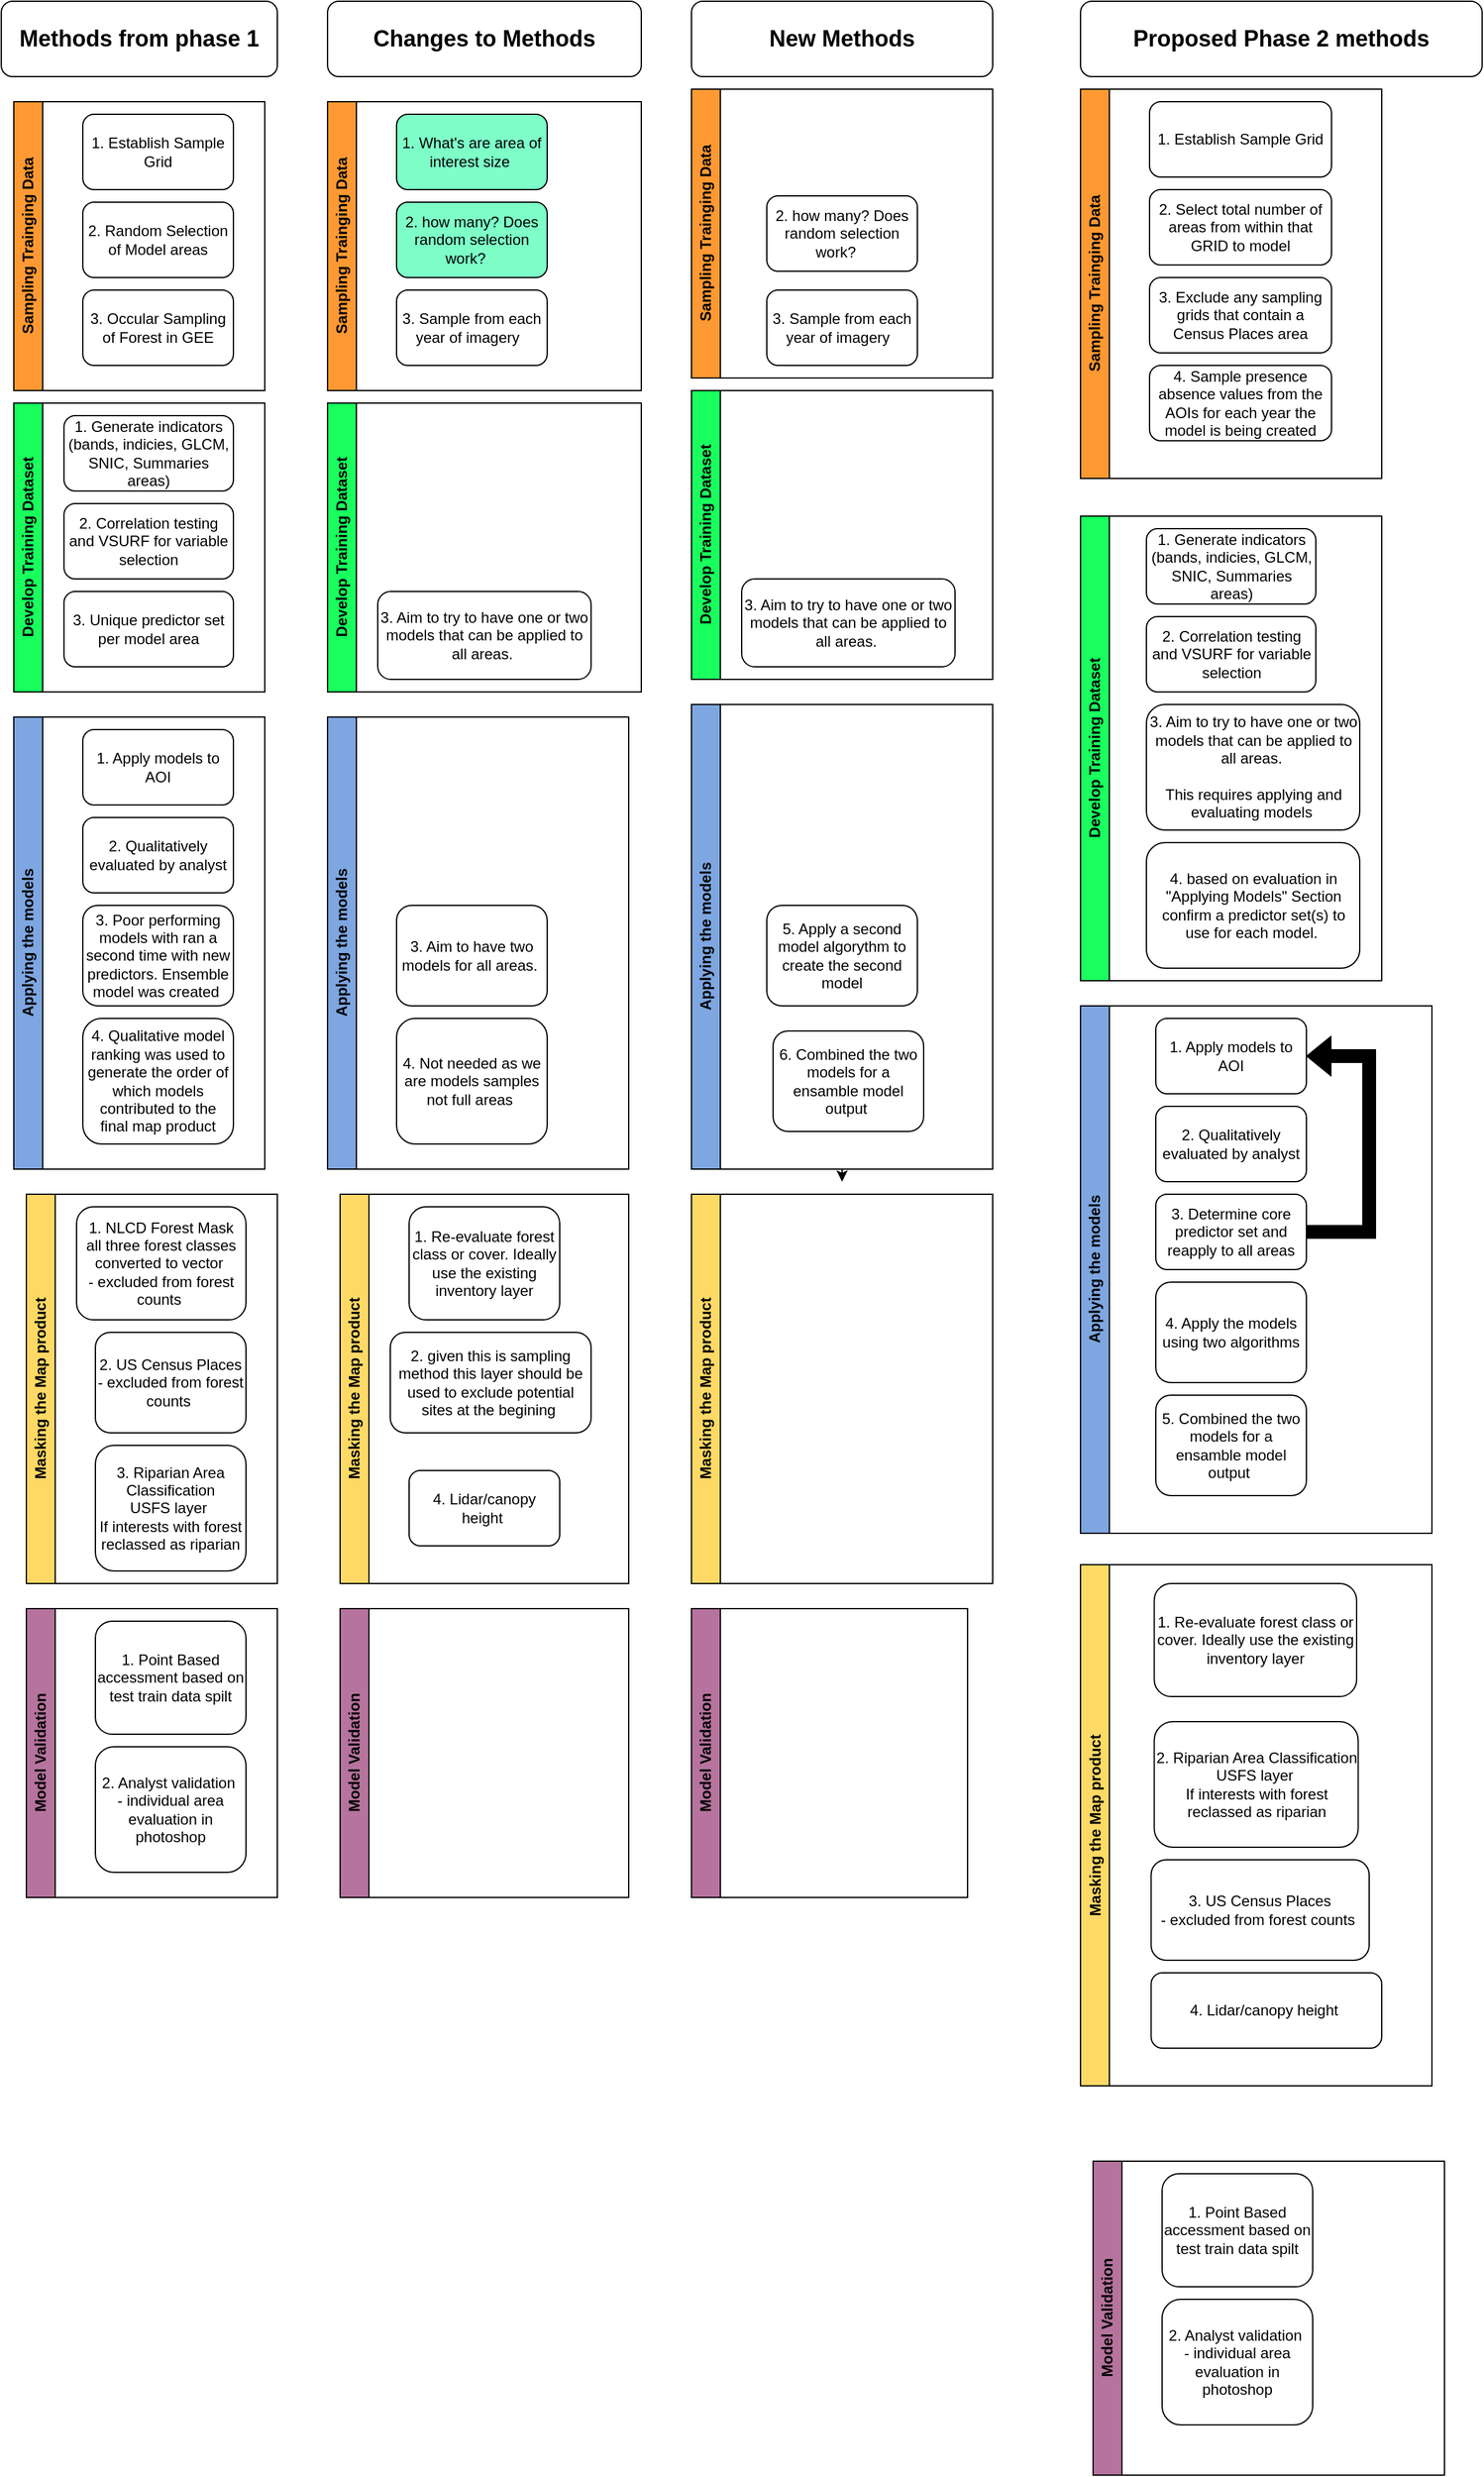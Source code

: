 <mxfile version="22.1.11" type="device">
  <diagram name="Page-1" id="XgXvrqbDAfxgzk8a_g16">
    <mxGraphModel dx="834" dy="1684" grid="1" gridSize="10" guides="1" tooltips="1" connect="1" arrows="1" fold="1" page="1" pageScale="1" pageWidth="850" pageHeight="1100" math="0" shadow="0">
      <root>
        <mxCell id="0" />
        <mxCell id="1" parent="0" />
        <mxCell id="4vsMfz4z2Tz5D8rJ1TlB-2" value="&lt;b&gt;&lt;font style=&quot;font-size: 18px;&quot;&gt;Methods from phase 1&lt;/font&gt;&lt;/b&gt;" style="rounded=1;whiteSpace=wrap;html=1;fillColor=#FFFFFF;" parent="1" vertex="1">
          <mxGeometry x="40" y="250" width="220" height="60" as="geometry" />
        </mxCell>
        <mxCell id="4vsMfz4z2Tz5D8rJ1TlB-3" value="&lt;b&gt;&lt;font style=&quot;font-size: 18px;&quot;&gt;Changes to Methods&lt;br&gt;&lt;/font&gt;&lt;/b&gt;" style="rounded=1;whiteSpace=wrap;html=1;fillColor=#FFFFFF;" parent="1" vertex="1">
          <mxGeometry x="300" y="250" width="250" height="60" as="geometry" />
        </mxCell>
        <mxCell id="4vsMfz4z2Tz5D8rJ1TlB-4" value="&lt;b&gt;&lt;font style=&quot;font-size: 18px;&quot;&gt;New Methods&lt;br&gt;&lt;/font&gt;&lt;/b&gt;" style="rounded=1;whiteSpace=wrap;html=1;fillColor=#FFFFFF;" parent="1" vertex="1">
          <mxGeometry x="590" y="250" width="240" height="60" as="geometry" />
        </mxCell>
        <mxCell id="4vsMfz4z2Tz5D8rJ1TlB-5" value="&lt;b&gt;&lt;font style=&quot;font-size: 18px;&quot;&gt;Proposed Phase 2 methods&lt;br&gt;&lt;/font&gt;&lt;/b&gt;" style="rounded=1;whiteSpace=wrap;html=1;fillColor=#FFFFFF;" parent="1" vertex="1">
          <mxGeometry x="900" y="250" width="320" height="60" as="geometry" />
        </mxCell>
        <mxCell id="4vsMfz4z2Tz5D8rJ1TlB-6" value="1. Establish Sample Grid" style="rounded=1;whiteSpace=wrap;html=1;" parent="1" vertex="1">
          <mxGeometry x="105" y="340" width="120" height="60" as="geometry" />
        </mxCell>
        <mxCell id="4vsMfz4z2Tz5D8rJ1TlB-9" value="Sampling Trainging Data" style="swimlane;horizontal=0;whiteSpace=wrap;html=1;fillColor=#FF9933;" parent="1" vertex="1">
          <mxGeometry x="50" y="330" width="200" height="230" as="geometry" />
        </mxCell>
        <mxCell id="4vsMfz4z2Tz5D8rJ1TlB-7" value="3. Occular Sampling of Forest in GEE" style="rounded=1;whiteSpace=wrap;html=1;" parent="4vsMfz4z2Tz5D8rJ1TlB-9" vertex="1">
          <mxGeometry x="55" y="150" width="120" height="60" as="geometry" />
        </mxCell>
        <mxCell id="4vsMfz4z2Tz5D8rJ1TlB-8" value="2. Random Selection of Model areas" style="rounded=1;whiteSpace=wrap;html=1;" parent="4vsMfz4z2Tz5D8rJ1TlB-9" vertex="1">
          <mxGeometry x="55" y="80" width="120" height="60" as="geometry" />
        </mxCell>
        <mxCell id="4vsMfz4z2Tz5D8rJ1TlB-11" value="1. Generate indicators (bands, indicies, GLCM, SNIC, Summaries areas)" style="rounded=1;whiteSpace=wrap;html=1;" parent="1" vertex="1">
          <mxGeometry x="90" y="580" width="135" height="60" as="geometry" />
        </mxCell>
        <mxCell id="4vsMfz4z2Tz5D8rJ1TlB-12" value="Develop Training Dataset" style="swimlane;horizontal=0;whiteSpace=wrap;html=1;fillColor=#19FF5E;" parent="1" vertex="1">
          <mxGeometry x="50" y="570" width="200" height="230" as="geometry" />
        </mxCell>
        <mxCell id="4vsMfz4z2Tz5D8rJ1TlB-13" value="3. Unique predictor set per model area" style="rounded=1;whiteSpace=wrap;html=1;" parent="4vsMfz4z2Tz5D8rJ1TlB-12" vertex="1">
          <mxGeometry x="40" y="150" width="135" height="60" as="geometry" />
        </mxCell>
        <mxCell id="4vsMfz4z2Tz5D8rJ1TlB-14" value="2. Correlation testing and VSURF for variable selection" style="rounded=1;whiteSpace=wrap;html=1;" parent="4vsMfz4z2Tz5D8rJ1TlB-12" vertex="1">
          <mxGeometry x="40" y="80" width="135" height="60" as="geometry" />
        </mxCell>
        <mxCell id="4vsMfz4z2Tz5D8rJ1TlB-16" value="Masking the Map product" style="swimlane;horizontal=0;whiteSpace=wrap;html=1;fillColor=#FFD966;" parent="1" vertex="1">
          <mxGeometry x="60" y="1200" width="200" height="310" as="geometry" />
        </mxCell>
        <mxCell id="4vsMfz4z2Tz5D8rJ1TlB-17" value="2. US Census Places&lt;br&gt;- excluded from forest counts&amp;nbsp;" style="rounded=1;whiteSpace=wrap;html=1;" parent="4vsMfz4z2Tz5D8rJ1TlB-16" vertex="1">
          <mxGeometry x="55" y="110" width="120" height="80" as="geometry" />
        </mxCell>
        <mxCell id="4vsMfz4z2Tz5D8rJ1TlB-18" value="1. NLCD Forest Mask&lt;br&gt;all three forest classes&lt;br&gt;converted to vector&amp;nbsp;&lt;br&gt;- excluded from forest counts&amp;nbsp;" style="rounded=1;whiteSpace=wrap;html=1;" parent="4vsMfz4z2Tz5D8rJ1TlB-16" vertex="1">
          <mxGeometry x="40" y="10" width="135" height="90" as="geometry" />
        </mxCell>
        <mxCell id="4vsMfz4z2Tz5D8rJ1TlB-19" value="3. Riparian Area Classification&lt;br&gt;USFS layer&amp;nbsp;&lt;br&gt;If interests with forest reclassed as riparian" style="rounded=1;whiteSpace=wrap;html=1;" parent="4vsMfz4z2Tz5D8rJ1TlB-16" vertex="1">
          <mxGeometry x="55" y="200" width="120" height="100" as="geometry" />
        </mxCell>
        <mxCell id="4vsMfz4z2Tz5D8rJ1TlB-22" value="Applying the models" style="swimlane;horizontal=0;whiteSpace=wrap;html=1;fillColor=#7EA6E0;" parent="1" vertex="1">
          <mxGeometry x="50" y="820" width="200" height="360" as="geometry" />
        </mxCell>
        <mxCell id="4vsMfz4z2Tz5D8rJ1TlB-23" value="3. Poor performing models with ran a second time with new predictors. Ensemble model was created&amp;nbsp;" style="rounded=1;whiteSpace=wrap;html=1;" parent="4vsMfz4z2Tz5D8rJ1TlB-22" vertex="1">
          <mxGeometry x="55" y="150" width="120" height="80" as="geometry" />
        </mxCell>
        <mxCell id="4vsMfz4z2Tz5D8rJ1TlB-24" value="2. Qualitatively evaluated by analyst" style="rounded=1;whiteSpace=wrap;html=1;" parent="4vsMfz4z2Tz5D8rJ1TlB-22" vertex="1">
          <mxGeometry x="55" y="80" width="120" height="60" as="geometry" />
        </mxCell>
        <mxCell id="4vsMfz4z2Tz5D8rJ1TlB-25" value="4. Qualitative model ranking was used to generate the order of which models contributed to the final map product" style="rounded=1;whiteSpace=wrap;html=1;" parent="4vsMfz4z2Tz5D8rJ1TlB-22" vertex="1">
          <mxGeometry x="55" y="240" width="120" height="100" as="geometry" />
        </mxCell>
        <mxCell id="4vsMfz4z2Tz5D8rJ1TlB-15" value="1. Apply models to AOI" style="rounded=1;whiteSpace=wrap;html=1;" parent="4vsMfz4z2Tz5D8rJ1TlB-22" vertex="1">
          <mxGeometry x="55" y="10" width="120" height="60" as="geometry" />
        </mxCell>
        <mxCell id="4vsMfz4z2Tz5D8rJ1TlB-27" value="Model Validation" style="swimlane;horizontal=0;whiteSpace=wrap;html=1;fillColor=#B5739D;" parent="1" vertex="1">
          <mxGeometry x="60" y="1530" width="200" height="230" as="geometry" />
        </mxCell>
        <mxCell id="4vsMfz4z2Tz5D8rJ1TlB-29" value="1. Point Based accessment based on test train data spilt" style="rounded=1;whiteSpace=wrap;html=1;" parent="4vsMfz4z2Tz5D8rJ1TlB-27" vertex="1">
          <mxGeometry x="55" y="10" width="120" height="90" as="geometry" />
        </mxCell>
        <mxCell id="4vsMfz4z2Tz5D8rJ1TlB-31" value="2. Analyst validation&amp;nbsp;&lt;br&gt;- individual area evaluation in photoshop" style="rounded=1;whiteSpace=wrap;html=1;" parent="4vsMfz4z2Tz5D8rJ1TlB-27" vertex="1">
          <mxGeometry x="55" y="110" width="120" height="100" as="geometry" />
        </mxCell>
        <mxCell id="4vsMfz4z2Tz5D8rJ1TlB-32" value="1. What&#39;s are area of interest size&amp;nbsp;" style="rounded=1;whiteSpace=wrap;html=1;fillColor=#7DFFC7;" parent="1" vertex="1">
          <mxGeometry x="355" y="340" width="120" height="60" as="geometry" />
        </mxCell>
        <mxCell id="4vsMfz4z2Tz5D8rJ1TlB-33" value="Sampling Trainging Data" style="swimlane;horizontal=0;whiteSpace=wrap;html=1;fillColor=#FF9933;" parent="1" vertex="1">
          <mxGeometry x="300" y="330" width="250" height="230" as="geometry" />
        </mxCell>
        <mxCell id="4vsMfz4z2Tz5D8rJ1TlB-35" value="2. how many? Does random selection work?&amp;nbsp; &amp;nbsp;" style="rounded=1;whiteSpace=wrap;html=1;fillColor=#7DFFC7;" parent="4vsMfz4z2Tz5D8rJ1TlB-33" vertex="1">
          <mxGeometry x="55" y="80" width="120" height="60" as="geometry" />
        </mxCell>
        <mxCell id="4vsMfz4z2Tz5D8rJ1TlB-56" value="3. Sample from each year of imagery&amp;nbsp;&amp;nbsp;" style="rounded=1;whiteSpace=wrap;html=1;" parent="4vsMfz4z2Tz5D8rJ1TlB-33" vertex="1">
          <mxGeometry x="55" y="150" width="120" height="60" as="geometry" />
        </mxCell>
        <mxCell id="4vsMfz4z2Tz5D8rJ1TlB-37" value="Develop Training Dataset" style="swimlane;horizontal=0;whiteSpace=wrap;html=1;fillColor=#19FF5E;" parent="1" vertex="1">
          <mxGeometry x="300" y="570" width="250" height="230" as="geometry" />
        </mxCell>
        <mxCell id="4vsMfz4z2Tz5D8rJ1TlB-38" value="3. Aim to try to have one or two models that can be applied to all areas.&amp;nbsp;" style="rounded=1;whiteSpace=wrap;html=1;" parent="4vsMfz4z2Tz5D8rJ1TlB-37" vertex="1">
          <mxGeometry x="40" y="150" width="170" height="70" as="geometry" />
        </mxCell>
        <mxCell id="4vsMfz4z2Tz5D8rJ1TlB-41" value="Masking the Map product" style="swimlane;horizontal=0;whiteSpace=wrap;html=1;fillColor=#FFD966;" parent="1" vertex="1">
          <mxGeometry x="310" y="1200" width="230" height="310" as="geometry" />
        </mxCell>
        <mxCell id="4vsMfz4z2Tz5D8rJ1TlB-42" value="2. given this is sampling method this layer should be used to exclude potential sites at the begining&amp;nbsp;" style="rounded=1;whiteSpace=wrap;html=1;" parent="4vsMfz4z2Tz5D8rJ1TlB-41" vertex="1">
          <mxGeometry x="40" y="110" width="160" height="80" as="geometry" />
        </mxCell>
        <mxCell id="4vsMfz4z2Tz5D8rJ1TlB-43" value="1. Re-evaluate forest class or cover. Ideally use the existing inventory layer" style="rounded=1;whiteSpace=wrap;html=1;" parent="4vsMfz4z2Tz5D8rJ1TlB-41" vertex="1">
          <mxGeometry x="55" y="10" width="120" height="90" as="geometry" />
        </mxCell>
        <mxCell id="kP4h5NAxNEK3TfX8CT-P-1" value="4. Lidar/canopy height&amp;nbsp;" style="rounded=1;whiteSpace=wrap;html=1;" parent="4vsMfz4z2Tz5D8rJ1TlB-41" vertex="1">
          <mxGeometry x="55" y="220" width="120" height="60" as="geometry" />
        </mxCell>
        <mxCell id="4vsMfz4z2Tz5D8rJ1TlB-46" value="Applying the models" style="swimlane;horizontal=0;whiteSpace=wrap;html=1;fillColor=#7EA6E0;" parent="1" vertex="1">
          <mxGeometry x="300" y="820" width="240" height="360" as="geometry" />
        </mxCell>
        <mxCell id="4vsMfz4z2Tz5D8rJ1TlB-47" value="3. Aim to have two models for all areas.&amp;nbsp;" style="rounded=1;whiteSpace=wrap;html=1;" parent="4vsMfz4z2Tz5D8rJ1TlB-46" vertex="1">
          <mxGeometry x="55" y="150" width="120" height="80" as="geometry" />
        </mxCell>
        <mxCell id="4vsMfz4z2Tz5D8rJ1TlB-49" value="4. Not needed as we are models samples not full areas&amp;nbsp;" style="rounded=1;whiteSpace=wrap;html=1;" parent="4vsMfz4z2Tz5D8rJ1TlB-46" vertex="1">
          <mxGeometry x="55" y="240" width="120" height="100" as="geometry" />
        </mxCell>
        <mxCell id="4vsMfz4z2Tz5D8rJ1TlB-58" value="Sampling Trainging Data" style="swimlane;horizontal=0;whiteSpace=wrap;html=1;fillColor=#FF9933;" parent="1" vertex="1">
          <mxGeometry x="590" y="320" width="240" height="230" as="geometry" />
        </mxCell>
        <mxCell id="4vsMfz4z2Tz5D8rJ1TlB-59" value="2. how many? Does random selection work?&amp;nbsp; &amp;nbsp;" style="rounded=1;whiteSpace=wrap;html=1;" parent="4vsMfz4z2Tz5D8rJ1TlB-58" vertex="1">
          <mxGeometry x="60" y="85" width="120" height="60" as="geometry" />
        </mxCell>
        <mxCell id="4vsMfz4z2Tz5D8rJ1TlB-60" value="3. Sample from each year of imagery&amp;nbsp;&amp;nbsp;" style="rounded=1;whiteSpace=wrap;html=1;" parent="4vsMfz4z2Tz5D8rJ1TlB-58" vertex="1">
          <mxGeometry x="60" y="160" width="120" height="60" as="geometry" />
        </mxCell>
        <mxCell id="4vsMfz4z2Tz5D8rJ1TlB-61" value="Develop Training Dataset" style="swimlane;horizontal=0;whiteSpace=wrap;html=1;fillColor=#19FF5E;" parent="1" vertex="1">
          <mxGeometry x="590" y="560" width="240" height="230" as="geometry" />
        </mxCell>
        <mxCell id="4vsMfz4z2Tz5D8rJ1TlB-62" value="3. Aim to try to have one or two models that can be applied to all areas.&amp;nbsp;" style="rounded=1;whiteSpace=wrap;html=1;" parent="4vsMfz4z2Tz5D8rJ1TlB-61" vertex="1">
          <mxGeometry x="40" y="150" width="170" height="70" as="geometry" />
        </mxCell>
        <mxCell id="4vsMfz4z2Tz5D8rJ1TlB-78" style="edgeStyle=orthogonalEdgeStyle;rounded=0;orthogonalLoop=1;jettySize=auto;html=1;exitX=0.5;exitY=1;exitDx=0;exitDy=0;" parent="1" source="4vsMfz4z2Tz5D8rJ1TlB-68" edge="1">
          <mxGeometry relative="1" as="geometry">
            <mxPoint x="710" y="1190" as="targetPoint" />
          </mxGeometry>
        </mxCell>
        <mxCell id="4vsMfz4z2Tz5D8rJ1TlB-68" value="Applying the models" style="swimlane;horizontal=0;whiteSpace=wrap;html=1;fillColor=#7EA6E0;" parent="1" vertex="1">
          <mxGeometry x="590" y="810" width="240" height="370" as="geometry" />
        </mxCell>
        <mxCell id="4vsMfz4z2Tz5D8rJ1TlB-69" value="5. Apply a second model algorythm to create the second model" style="rounded=1;whiteSpace=wrap;html=1;" parent="4vsMfz4z2Tz5D8rJ1TlB-68" vertex="1">
          <mxGeometry x="60" y="160" width="120" height="80" as="geometry" />
        </mxCell>
        <mxCell id="4vsMfz4z2Tz5D8rJ1TlB-79" value="6. Combined the two models for a ensamble model output&amp;nbsp;" style="rounded=1;whiteSpace=wrap;html=1;" parent="4vsMfz4z2Tz5D8rJ1TlB-68" vertex="1">
          <mxGeometry x="65" y="260" width="120" height="80" as="geometry" />
        </mxCell>
        <mxCell id="4vsMfz4z2Tz5D8rJ1TlB-84" value="Masking the Map product" style="swimlane;horizontal=0;whiteSpace=wrap;html=1;fillColor=#FFD966;" parent="1" vertex="1">
          <mxGeometry x="590" y="1200" width="240" height="310" as="geometry" />
        </mxCell>
        <mxCell id="4vsMfz4z2Tz5D8rJ1TlB-88" value="Model Validation" style="swimlane;horizontal=0;whiteSpace=wrap;html=1;fillColor=#B5739D;" parent="1" vertex="1">
          <mxGeometry x="310" y="1530" width="230" height="230" as="geometry" />
        </mxCell>
        <mxCell id="4vsMfz4z2Tz5D8rJ1TlB-93" value="Sampling Trainging Data" style="swimlane;horizontal=0;whiteSpace=wrap;html=1;fillColor=#FF9933;" parent="1" vertex="1">
          <mxGeometry x="900" y="320" width="240" height="310" as="geometry" />
        </mxCell>
        <mxCell id="4vsMfz4z2Tz5D8rJ1TlB-94" value="2. Select total number of areas from within that GRID to model" style="rounded=1;whiteSpace=wrap;html=1;" parent="4vsMfz4z2Tz5D8rJ1TlB-93" vertex="1">
          <mxGeometry x="55" y="80" width="145" height="60" as="geometry" />
        </mxCell>
        <mxCell id="4vsMfz4z2Tz5D8rJ1TlB-96" value="1. Establish Sample Grid" style="rounded=1;whiteSpace=wrap;html=1;" parent="4vsMfz4z2Tz5D8rJ1TlB-93" vertex="1">
          <mxGeometry x="55" y="10" width="145" height="60" as="geometry" />
        </mxCell>
        <mxCell id="4vsMfz4z2Tz5D8rJ1TlB-97" value="3. Exclude any sampling grids that contain a Census Places area" style="rounded=1;whiteSpace=wrap;html=1;" parent="4vsMfz4z2Tz5D8rJ1TlB-93" vertex="1">
          <mxGeometry x="55" y="150" width="145" height="60" as="geometry" />
        </mxCell>
        <mxCell id="4vsMfz4z2Tz5D8rJ1TlB-98" value="4. Sample presence absence values from the AOIs for each year the model is being created" style="rounded=1;whiteSpace=wrap;html=1;" parent="4vsMfz4z2Tz5D8rJ1TlB-93" vertex="1">
          <mxGeometry x="55" y="220" width="145" height="60" as="geometry" />
        </mxCell>
        <mxCell id="4vsMfz4z2Tz5D8rJ1TlB-99" value="Develop Training Dataset" style="swimlane;horizontal=0;whiteSpace=wrap;html=1;fillColor=#19FF5E;" parent="1" vertex="1">
          <mxGeometry x="900" y="660" width="240" height="370" as="geometry" />
        </mxCell>
        <mxCell id="4vsMfz4z2Tz5D8rJ1TlB-100" value="3. Aim to try to have one or two models that can be applied to all areas.&amp;nbsp;&lt;br&gt;&lt;br&gt;This requires applying and evaluating models&amp;nbsp;" style="rounded=1;whiteSpace=wrap;html=1;" parent="4vsMfz4z2Tz5D8rJ1TlB-99" vertex="1">
          <mxGeometry x="52.5" y="150" width="170" height="100" as="geometry" />
        </mxCell>
        <mxCell id="4vsMfz4z2Tz5D8rJ1TlB-102" value="1. Generate indicators (bands, indicies, GLCM, SNIC, Summaries areas)" style="rounded=1;whiteSpace=wrap;html=1;" parent="4vsMfz4z2Tz5D8rJ1TlB-99" vertex="1">
          <mxGeometry x="52.5" y="10" width="135" height="60" as="geometry" />
        </mxCell>
        <mxCell id="4vsMfz4z2Tz5D8rJ1TlB-103" value="2. Correlation testing and VSURF for variable selection" style="rounded=1;whiteSpace=wrap;html=1;" parent="4vsMfz4z2Tz5D8rJ1TlB-99" vertex="1">
          <mxGeometry x="52.5" y="80" width="135" height="60" as="geometry" />
        </mxCell>
        <mxCell id="4vsMfz4z2Tz5D8rJ1TlB-104" value="4. based on evaluation in &quot;Applying Models&quot; Section confirm a predictor set(s) to use for each model.&amp;nbsp;" style="rounded=1;whiteSpace=wrap;html=1;" parent="4vsMfz4z2Tz5D8rJ1TlB-99" vertex="1">
          <mxGeometry x="52.5" y="260" width="170" height="100" as="geometry" />
        </mxCell>
        <mxCell id="4vsMfz4z2Tz5D8rJ1TlB-105" value="Applying the models" style="swimlane;horizontal=0;whiteSpace=wrap;html=1;fillColor=#7EA6E0;" parent="1" vertex="1">
          <mxGeometry x="900" y="1050" width="280" height="420" as="geometry" />
        </mxCell>
        <mxCell id="4vsMfz4z2Tz5D8rJ1TlB-108" value="2. Qualitatively evaluated by analyst" style="rounded=1;whiteSpace=wrap;html=1;" parent="4vsMfz4z2Tz5D8rJ1TlB-105" vertex="1">
          <mxGeometry x="60" y="80" width="120" height="60" as="geometry" />
        </mxCell>
        <mxCell id="4vsMfz4z2Tz5D8rJ1TlB-109" value="1. Apply models to AOI" style="rounded=1;whiteSpace=wrap;html=1;" parent="4vsMfz4z2Tz5D8rJ1TlB-105" vertex="1">
          <mxGeometry x="60" y="10" width="120" height="60" as="geometry" />
        </mxCell>
        <mxCell id="4vsMfz4z2Tz5D8rJ1TlB-114" style="edgeStyle=orthogonalEdgeStyle;rounded=0;orthogonalLoop=1;jettySize=auto;html=1;exitX=1;exitY=0.5;exitDx=0;exitDy=0;entryX=1;entryY=0.5;entryDx=0;entryDy=0;strokeColor=default;shape=flexArrow;fillColor=#000000;" parent="4vsMfz4z2Tz5D8rJ1TlB-105" source="4vsMfz4z2Tz5D8rJ1TlB-110" target="4vsMfz4z2Tz5D8rJ1TlB-109" edge="1">
          <mxGeometry relative="1" as="geometry">
            <Array as="points">
              <mxPoint x="230" y="180" />
              <mxPoint x="230" y="40" />
            </Array>
          </mxGeometry>
        </mxCell>
        <mxCell id="4vsMfz4z2Tz5D8rJ1TlB-110" value="3. Determine core predictor set and reapply to all areas" style="rounded=1;whiteSpace=wrap;html=1;" parent="4vsMfz4z2Tz5D8rJ1TlB-105" vertex="1">
          <mxGeometry x="60" y="150" width="120" height="60" as="geometry" />
        </mxCell>
        <mxCell id="4vsMfz4z2Tz5D8rJ1TlB-106" value="4. Apply the models using two algorithms" style="rounded=1;whiteSpace=wrap;html=1;" parent="4vsMfz4z2Tz5D8rJ1TlB-105" vertex="1">
          <mxGeometry x="60" y="220" width="120" height="80" as="geometry" />
        </mxCell>
        <mxCell id="4vsMfz4z2Tz5D8rJ1TlB-107" value="5. Combined the two models for a ensamble model output&amp;nbsp;" style="rounded=1;whiteSpace=wrap;html=1;" parent="4vsMfz4z2Tz5D8rJ1TlB-105" vertex="1">
          <mxGeometry x="60" y="310" width="120" height="80" as="geometry" />
        </mxCell>
        <mxCell id="4vsMfz4z2Tz5D8rJ1TlB-115" value="Masking the Map product" style="swimlane;horizontal=0;whiteSpace=wrap;html=1;fillColor=#FFD966;" parent="1" vertex="1">
          <mxGeometry x="900" y="1495" width="280" height="415" as="geometry" />
        </mxCell>
        <mxCell id="4vsMfz4z2Tz5D8rJ1TlB-117" value="2. Riparian Area Classification&lt;br&gt;USFS layer&amp;nbsp;&lt;br&gt;If interests with forest reclassed as riparian" style="rounded=1;whiteSpace=wrap;html=1;" parent="4vsMfz4z2Tz5D8rJ1TlB-115" vertex="1">
          <mxGeometry x="58.75" y="125" width="162.5" height="100" as="geometry" />
        </mxCell>
        <mxCell id="fnbxOvl0mA-q8cjOQI9j-3" value="1. Re-evaluate forest class or cover. Ideally use the existing inventory layer" style="rounded=1;whiteSpace=wrap;html=1;" vertex="1" parent="4vsMfz4z2Tz5D8rJ1TlB-115">
          <mxGeometry x="58.75" y="15" width="161.25" height="90" as="geometry" />
        </mxCell>
        <mxCell id="fnbxOvl0mA-q8cjOQI9j-4" value="4. Lidar/canopy height&amp;nbsp;" style="rounded=1;whiteSpace=wrap;html=1;" vertex="1" parent="4vsMfz4z2Tz5D8rJ1TlB-115">
          <mxGeometry x="56.25" y="325" width="183.75" height="60" as="geometry" />
        </mxCell>
        <mxCell id="fnbxOvl0mA-q8cjOQI9j-5" value="3. US Census Places&lt;br&gt;- excluded from forest counts&amp;nbsp;" style="rounded=1;whiteSpace=wrap;html=1;" vertex="1" parent="4vsMfz4z2Tz5D8rJ1TlB-115">
          <mxGeometry x="56.25" y="235" width="173.75" height="80" as="geometry" />
        </mxCell>
        <mxCell id="4vsMfz4z2Tz5D8rJ1TlB-118" value="Model Validation" style="swimlane;horizontal=0;whiteSpace=wrap;html=1;fillColor=#B5739D;" parent="1" vertex="1">
          <mxGeometry x="590" y="1530" width="220" height="230" as="geometry" />
        </mxCell>
        <mxCell id="4vsMfz4z2Tz5D8rJ1TlB-119" value="Model Validation" style="swimlane;horizontal=0;whiteSpace=wrap;html=1;fillColor=#B5739D;" parent="1" vertex="1">
          <mxGeometry x="910" y="1970" width="280" height="250" as="geometry" />
        </mxCell>
        <mxCell id="4vsMfz4z2Tz5D8rJ1TlB-120" value="1. Point Based accessment based on test train data spilt" style="rounded=1;whiteSpace=wrap;html=1;" parent="4vsMfz4z2Tz5D8rJ1TlB-119" vertex="1">
          <mxGeometry x="55" y="10" width="120" height="90" as="geometry" />
        </mxCell>
        <mxCell id="4vsMfz4z2Tz5D8rJ1TlB-121" value="2. Analyst validation&amp;nbsp;&lt;br&gt;- individual area evaluation in photoshop" style="rounded=1;whiteSpace=wrap;html=1;" parent="4vsMfz4z2Tz5D8rJ1TlB-119" vertex="1">
          <mxGeometry x="55" y="110" width="120" height="100" as="geometry" />
        </mxCell>
      </root>
    </mxGraphModel>
  </diagram>
</mxfile>
